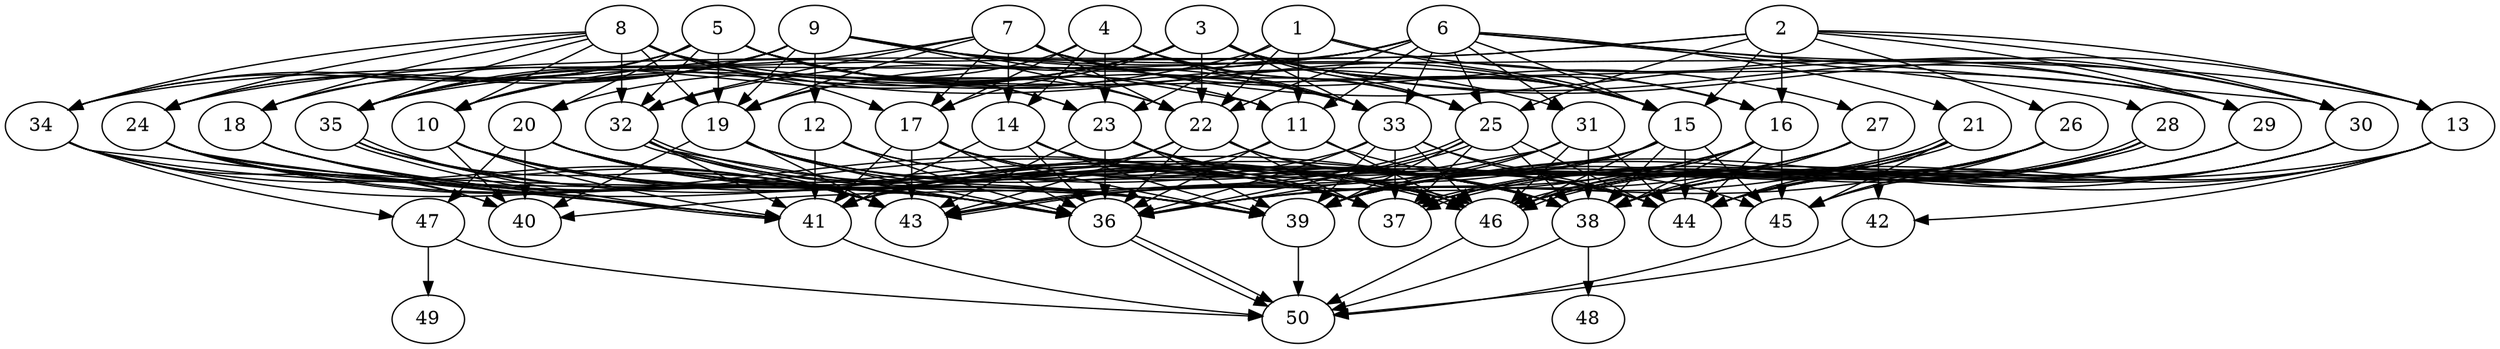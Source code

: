 // DAG automatically generated by daggen at Fri Aug  4 16:35:14 2017
// ./daggen --dot -n 50 --fat 0.8 --regular 0.2 --density 0.8 --jump 1 
digraph G {
  1 [size="782758", alpha="0.17"]
  1 -> 11 [size ="679"]
  1 -> 15 [size ="679"]
  1 -> 22 [size ="679"]
  1 -> 23 [size ="679"]
  1 -> 30 [size ="679"]
  1 -> 35 [size ="679"]
  2 [size="231928", alpha="0.05"]
  2 -> 13 [size ="302"]
  2 -> 15 [size ="302"]
  2 -> 16 [size ="302"]
  2 -> 24 [size ="302"]
  2 -> 25 [size ="302"]
  2 -> 26 [size ="302"]
  2 -> 29 [size ="302"]
  2 -> 30 [size ="302"]
  2 -> 35 [size ="302"]
  3 [size="6091", alpha="0.14"]
  3 -> 10 [size ="134"]
  3 -> 15 [size ="134"]
  3 -> 16 [size ="134"]
  3 -> 17 [size ="134"]
  3 -> 18 [size ="134"]
  3 -> 20 [size ="134"]
  3 -> 22 [size ="134"]
  3 -> 25 [size ="134"]
  3 -> 29 [size ="134"]
  3 -> 30 [size ="134"]
  3 -> 33 [size ="134"]
  3 -> 35 [size ="134"]
  4 [size="98135", alpha="0.02"]
  4 -> 14 [size ="75"]
  4 -> 15 [size ="75"]
  4 -> 17 [size ="75"]
  4 -> 19 [size ="75"]
  4 -> 23 [size ="75"]
  4 -> 25 [size ="75"]
  4 -> 33 [size ="75"]
  5 [size="19035", alpha="0.05"]
  5 -> 11 [size ="302"]
  5 -> 15 [size ="302"]
  5 -> 18 [size ="302"]
  5 -> 19 [size ="302"]
  5 -> 20 [size ="302"]
  5 -> 22 [size ="302"]
  5 -> 23 [size ="302"]
  5 -> 24 [size ="302"]
  5 -> 31 [size ="302"]
  5 -> 32 [size ="302"]
  5 -> 33 [size ="302"]
  5 -> 34 [size ="302"]
  6 [size="397912", alpha="0.06"]
  6 -> 10 [size ="411"]
  6 -> 11 [size ="411"]
  6 -> 13 [size ="411"]
  6 -> 15 [size ="411"]
  6 -> 19 [size ="411"]
  6 -> 21 [size ="411"]
  6 -> 22 [size ="411"]
  6 -> 25 [size ="411"]
  6 -> 28 [size ="411"]
  6 -> 30 [size ="411"]
  6 -> 31 [size ="411"]
  6 -> 32 [size ="411"]
  6 -> 33 [size ="411"]
  6 -> 34 [size ="411"]
  7 [size="28991", alpha="0.19"]
  7 -> 14 [size ="75"]
  7 -> 17 [size ="75"]
  7 -> 19 [size ="75"]
  7 -> 22 [size ="75"]
  7 -> 25 [size ="75"]
  7 -> 27 [size ="75"]
  7 -> 29 [size ="75"]
  7 -> 32 [size ="75"]
  7 -> 33 [size ="75"]
  7 -> 35 [size ="75"]
  8 [size="40253", alpha="0.08"]
  8 -> 10 [size ="34"]
  8 -> 16 [size ="34"]
  8 -> 17 [size ="34"]
  8 -> 18 [size ="34"]
  8 -> 19 [size ="34"]
  8 -> 23 [size ="34"]
  8 -> 24 [size ="34"]
  8 -> 29 [size ="34"]
  8 -> 32 [size ="34"]
  8 -> 34 [size ="34"]
  8 -> 35 [size ="34"]
  9 [size="8590", alpha="0.16"]
  9 -> 10 [size ="34"]
  9 -> 11 [size ="34"]
  9 -> 12 [size ="34"]
  9 -> 13 [size ="34"]
  9 -> 15 [size ="34"]
  9 -> 19 [size ="34"]
  9 -> 22 [size ="34"]
  9 -> 24 [size ="34"]
  9 -> 33 [size ="34"]
  9 -> 34 [size ="34"]
  9 -> 35 [size ="34"]
  10 [size="196337", alpha="0.08"]
  10 -> 36 [size ="537"]
  10 -> 37 [size ="537"]
  10 -> 39 [size ="537"]
  10 -> 40 [size ="537"]
  10 -> 41 [size ="537"]
  10 -> 46 [size ="537"]
  11 [size="269697", alpha="0.07"]
  11 -> 36 [size ="302"]
  11 -> 41 [size ="302"]
  11 -> 44 [size ="302"]
  11 -> 46 [size ="302"]
  12 [size="28991", alpha="0.15"]
  12 -> 36 [size ="75"]
  12 -> 38 [size ="75"]
  12 -> 41 [size ="75"]
  12 -> 44 [size ="75"]
  13 [size="13553", alpha="0.00"]
  13 -> 38 [size ="537"]
  13 -> 39 [size ="537"]
  13 -> 41 [size ="537"]
  13 -> 42 [size ="537"]
  13 -> 44 [size ="537"]
  14 [size="554205", alpha="0.17"]
  14 -> 36 [size ="537"]
  14 -> 37 [size ="537"]
  14 -> 39 [size ="537"]
  14 -> 41 [size ="537"]
  14 -> 44 [size ="537"]
  15 [size="162762", alpha="0.13"]
  15 -> 38 [size ="302"]
  15 -> 39 [size ="302"]
  15 -> 40 [size ="302"]
  15 -> 41 [size ="302"]
  15 -> 44 [size ="302"]
  15 -> 45 [size ="302"]
  15 -> 46 [size ="302"]
  16 [size="134218", alpha="0.15"]
  16 -> 36 [size ="210"]
  16 -> 38 [size ="210"]
  16 -> 39 [size ="210"]
  16 -> 43 [size ="210"]
  16 -> 44 [size ="210"]
  16 -> 45 [size ="210"]
  16 -> 46 [size ="210"]
  17 [size="782758", alpha="0.03"]
  17 -> 36 [size ="679"]
  17 -> 38 [size ="679"]
  17 -> 39 [size ="679"]
  17 -> 41 [size ="679"]
  17 -> 43 [size ="679"]
  17 -> 44 [size ="679"]
  18 [size="3742", alpha="0.04"]
  18 -> 36 [size ="134"]
  18 -> 37 [size ="134"]
  18 -> 39 [size ="134"]
  18 -> 41 [size ="134"]
  19 [size="33620", alpha="0.05"]
  19 -> 36 [size ="537"]
  19 -> 37 [size ="537"]
  19 -> 38 [size ="537"]
  19 -> 39 [size ="537"]
  19 -> 40 [size ="537"]
  19 -> 43 [size ="537"]
  19 -> 46 [size ="537"]
  20 [size="134218", alpha="0.16"]
  20 -> 36 [size ="210"]
  20 -> 37 [size ="210"]
  20 -> 38 [size ="210"]
  20 -> 39 [size ="210"]
  20 -> 40 [size ="210"]
  20 -> 43 [size ="210"]
  20 -> 46 [size ="210"]
  20 -> 47 [size ="210"]
  21 [size="31488", alpha="0.11"]
  21 -> 36 [size ="34"]
  21 -> 37 [size ="34"]
  21 -> 39 [size ="34"]
  21 -> 44 [size ="34"]
  21 -> 45 [size ="34"]
  21 -> 46 [size ="34"]
  21 -> 46 [size ="34"]
  22 [size="5278", alpha="0.07"]
  22 -> 36 [size ="134"]
  22 -> 37 [size ="134"]
  22 -> 38 [size ="134"]
  22 -> 41 [size ="134"]
  22 -> 43 [size ="134"]
  22 -> 44 [size ="134"]
  23 [size="8590", alpha="0.05"]
  23 -> 36 [size ="34"]
  23 -> 37 [size ="34"]
  23 -> 39 [size ="34"]
  23 -> 43 [size ="34"]
  23 -> 44 [size ="34"]
  23 -> 46 [size ="34"]
  24 [size="133399", alpha="0.03"]
  24 -> 36 [size ="134"]
  24 -> 37 [size ="134"]
  24 -> 39 [size ="134"]
  24 -> 40 [size ="134"]
  24 -> 41 [size ="134"]
  24 -> 43 [size ="134"]
  25 [size="75923", alpha="0.05"]
  25 -> 36 [size ="302"]
  25 -> 37 [size ="302"]
  25 -> 38 [size ="302"]
  25 -> 39 [size ="302"]
  25 -> 43 [size ="302"]
  25 -> 43 [size ="302"]
  25 -> 44 [size ="302"]
  26 [size="26289", alpha="0.05"]
  26 -> 36 [size ="679"]
  26 -> 37 [size ="679"]
  26 -> 38 [size ="679"]
  26 -> 39 [size ="679"]
  26 -> 44 [size ="679"]
  26 -> 45 [size ="679"]
  26 -> 46 [size ="679"]
  27 [size="6242", alpha="0.17"]
  27 -> 36 [size ="34"]
  27 -> 37 [size ="34"]
  27 -> 38 [size ="34"]
  27 -> 39 [size ="34"]
  27 -> 42 [size ="34"]
  28 [size="8197", alpha="0.18"]
  28 -> 37 [size ="839"]
  28 -> 37 [size ="839"]
  28 -> 38 [size ="839"]
  28 -> 39 [size ="839"]
  28 -> 44 [size ="839"]
  28 -> 45 [size ="839"]
  28 -> 46 [size ="839"]
  29 [size="368293", alpha="0.15"]
  29 -> 37 [size ="411"]
  29 -> 38 [size ="411"]
  29 -> 44 [size ="411"]
  29 -> 46 [size ="411"]
  30 [size="4407", alpha="0.08"]
  30 -> 38 [size ="411"]
  30 -> 39 [size ="411"]
  30 -> 44 [size ="411"]
  30 -> 46 [size ="411"]
  31 [size="1073742", alpha="0.08"]
  31 -> 36 [size ="839"]
  31 -> 38 [size ="839"]
  31 -> 39 [size ="839"]
  31 -> 43 [size ="839"]
  31 -> 44 [size ="839"]
  31 -> 46 [size ="839"]
  32 [size="8590", alpha="0.16"]
  32 -> 36 [size ="34"]
  32 -> 39 [size ="34"]
  32 -> 41 [size ="34"]
  32 -> 43 [size ="34"]
  32 -> 46 [size ="34"]
  32 -> 46 [size ="34"]
  33 [size="25299", alpha="0.11"]
  33 -> 36 [size ="411"]
  33 -> 37 [size ="411"]
  33 -> 39 [size ="411"]
  33 -> 41 [size ="411"]
  33 -> 44 [size ="411"]
  33 -> 45 [size ="411"]
  33 -> 46 [size ="411"]
  34 [size="61833", alpha="0.03"]
  34 -> 36 [size ="75"]
  34 -> 39 [size ="75"]
  34 -> 40 [size ="75"]
  34 -> 41 [size ="75"]
  34 -> 43 [size ="75"]
  34 -> 47 [size ="75"]
  35 [size="98916", alpha="0.11"]
  35 -> 36 [size ="302"]
  35 -> 38 [size ="302"]
  35 -> 41 [size ="302"]
  35 -> 41 [size ="302"]
  35 -> 43 [size ="302"]
  36 [size="134218", alpha="0.00"]
  36 -> 50 [size ="210"]
  36 -> 50 [size ="210"]
  37 [size="30489", alpha="0.07"]
  38 [size="28991", alpha="0.17"]
  38 -> 48 [size ="75"]
  38 -> 50 [size ="75"]
  39 [size="134218", alpha="0.19"]
  39 -> 50 [size ="210"]
  40 [size="13319", alpha="0.19"]
  41 [size="563303", alpha="0.03"]
  41 -> 50 [size ="537"]
  42 [size="6243", alpha="0.18"]
  42 -> 50 [size ="210"]
  43 [size="545141", alpha="0.12"]
  44 [size="2138", alpha="0.14"]
  45 [size="240967", alpha="0.14"]
  45 -> 50 [size ="537"]
  46 [size="15366", alpha="0.10"]
  46 -> 50 [size ="679"]
  47 [size="3338", alpha="0.16"]
  47 -> 49 [size ="75"]
  47 -> 50 [size ="75"]
  48 [size="430", alpha="0.10"]
  49 [size="636345", alpha="0.14"]
  50 [size="35517", alpha="0.10"]
}
